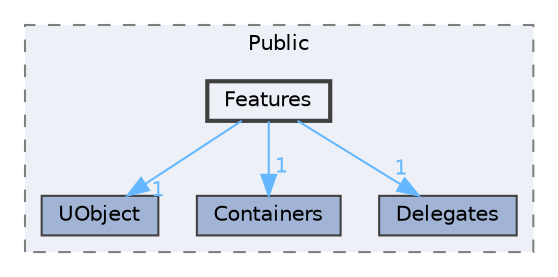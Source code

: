 digraph "Features"
{
 // INTERACTIVE_SVG=YES
 // LATEX_PDF_SIZE
  bgcolor="transparent";
  edge [fontname=Helvetica,fontsize=10,labelfontname=Helvetica,labelfontsize=10];
  node [fontname=Helvetica,fontsize=10,shape=box,height=0.2,width=0.4];
  compound=true
  subgraph clusterdir_ba49309ee78fabe0452662bc1a7ef37d {
    graph [ bgcolor="#edf0f7", pencolor="grey50", label="Public", fontname=Helvetica,fontsize=10 style="filled,dashed", URL="dir_ba49309ee78fabe0452662bc1a7ef37d.html",tooltip=""]
  dir_2d932d80d33aabcfd2bb1405923ee501 [label="UObject", fillcolor="#a2b4d6", color="grey25", style="filled", URL="dir_2d932d80d33aabcfd2bb1405923ee501.html",tooltip=""];
  dir_d6d4edf6ba84739b62e6fae684879a69 [label="Containers", fillcolor="#a2b4d6", color="grey25", style="filled", URL="dir_d6d4edf6ba84739b62e6fae684879a69.html",tooltip=""];
  dir_a39d52dbb05fe3fcbf188fdc980a664a [label="Delegates", fillcolor="#a2b4d6", color="grey25", style="filled", URL="dir_a39d52dbb05fe3fcbf188fdc980a664a.html",tooltip=""];
  dir_62f09b8e1e6f3ef586ee436577226f09 [label="Features", fillcolor="#edf0f7", color="grey25", style="filled,bold", URL="dir_62f09b8e1e6f3ef586ee436577226f09.html",tooltip=""];
  }
  dir_62f09b8e1e6f3ef586ee436577226f09->dir_2d932d80d33aabcfd2bb1405923ee501 [headlabel="1", labeldistance=1.5 headhref="dir_000396_001227.html" href="dir_000396_001227.html" color="steelblue1" fontcolor="steelblue1"];
  dir_62f09b8e1e6f3ef586ee436577226f09->dir_a39d52dbb05fe3fcbf188fdc980a664a [headlabel="1", labeldistance=1.5 headhref="dir_000396_000308.html" href="dir_000396_000308.html" color="steelblue1" fontcolor="steelblue1"];
  dir_62f09b8e1e6f3ef586ee436577226f09->dir_d6d4edf6ba84739b62e6fae684879a69 [headlabel="1", labeldistance=1.5 headhref="dir_000396_000253.html" href="dir_000396_000253.html" color="steelblue1" fontcolor="steelblue1"];
}
